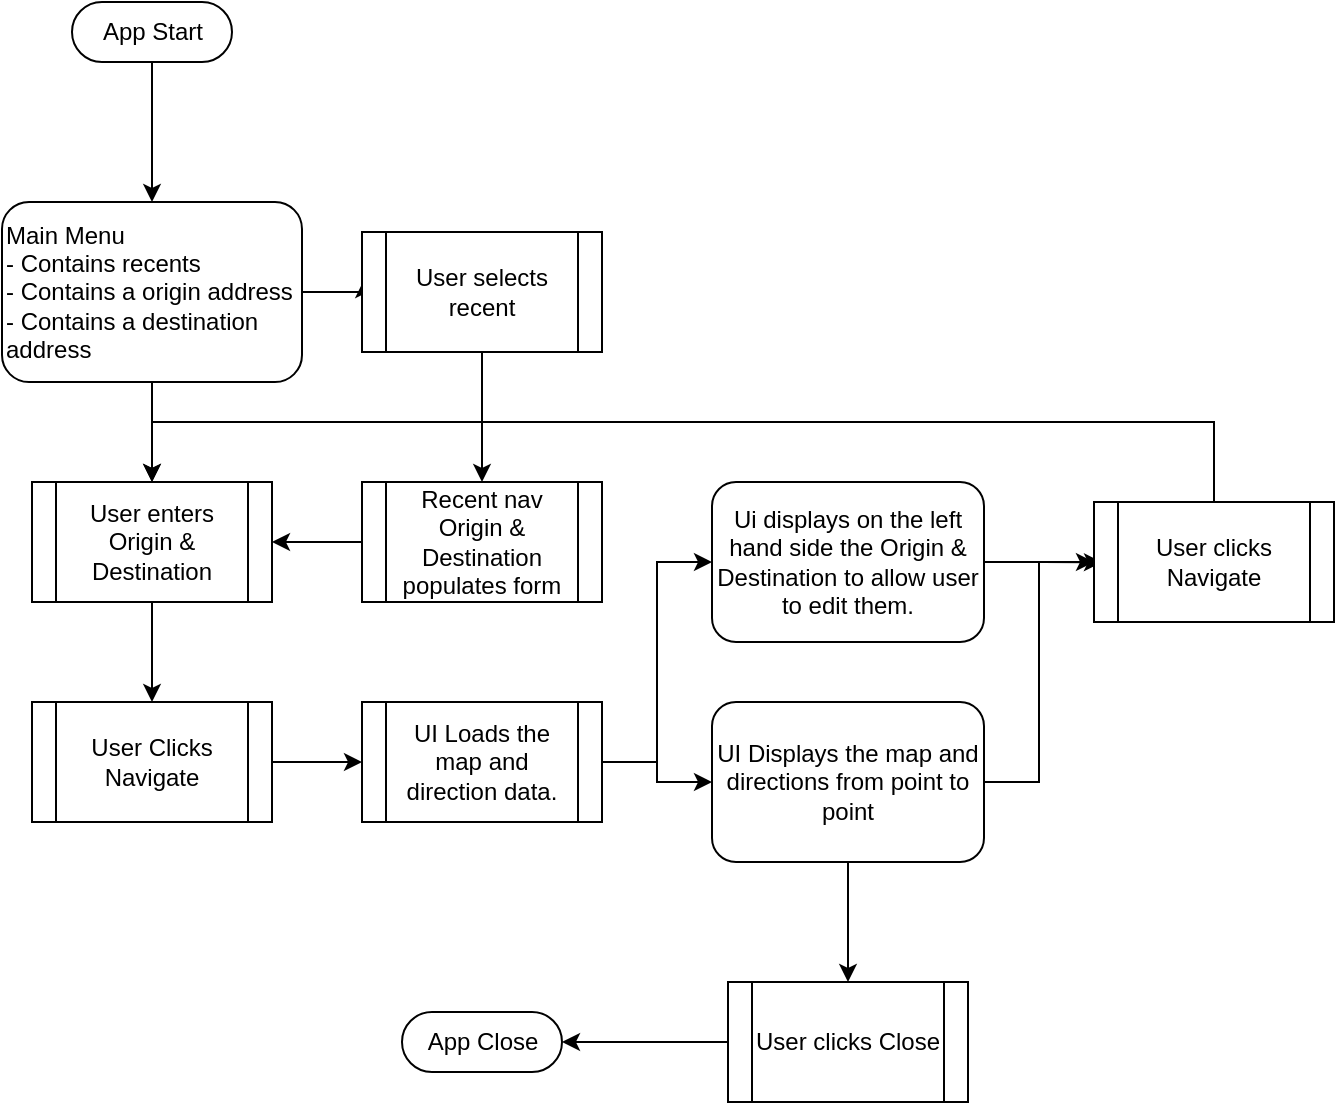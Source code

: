 <mxfile pages="1" version="11.2.2" type="github"><diagram id="JzzH4z9Q-7mGEfWwKeLK" name="Page-1"><mxGraphModel dx="546" dy="941" grid="1" gridSize="10" guides="1" tooltips="1" connect="1" arrows="1" fold="1" page="1" pageScale="1" pageWidth="850" pageHeight="1100" math="0" shadow="0"><root><mxCell id="0"/><mxCell id="1" parent="0"/><mxCell id="JAfFB5F-8knpY7IDH8-y-5" style="edgeStyle=orthogonalEdgeStyle;rounded=0;orthogonalLoop=1;jettySize=auto;html=1;exitX=0.5;exitY=0.5;exitDx=0;exitDy=15;exitPerimeter=0;" edge="1" parent="1" source="JAfFB5F-8knpY7IDH8-y-2" target="JAfFB5F-8knpY7IDH8-y-4"><mxGeometry relative="1" as="geometry"/></mxCell><mxCell id="JAfFB5F-8knpY7IDH8-y-2" value="App Start" style="html=1;dashed=0;whitespace=wrap;shape=mxgraph.dfd.start" vertex="1" parent="1"><mxGeometry x="45" y="20" width="80" height="30" as="geometry"/></mxCell><mxCell id="JAfFB5F-8knpY7IDH8-y-8" style="edgeStyle=orthogonalEdgeStyle;rounded=0;orthogonalLoop=1;jettySize=auto;html=1;exitX=1;exitY=0.5;exitDx=0;exitDy=0;entryX=0.008;entryY=0.4;entryDx=0;entryDy=0;entryPerimeter=0;" edge="1" parent="1" source="JAfFB5F-8knpY7IDH8-y-4" target="JAfFB5F-8knpY7IDH8-y-7"><mxGeometry relative="1" as="geometry"/></mxCell><mxCell id="JAfFB5F-8knpY7IDH8-y-10" style="edgeStyle=orthogonalEdgeStyle;rounded=0;orthogonalLoop=1;jettySize=auto;html=1;exitX=0.5;exitY=1;exitDx=0;exitDy=0;entryX=0.5;entryY=0;entryDx=0;entryDy=0;" edge="1" parent="1" source="JAfFB5F-8knpY7IDH8-y-4" target="JAfFB5F-8knpY7IDH8-y-9"><mxGeometry relative="1" as="geometry"/></mxCell><mxCell id="JAfFB5F-8knpY7IDH8-y-4" value="&lt;div&gt;Main Menu&lt;/div&gt;&lt;div align=&quot;left&quot;&gt;- Contains recents&lt;/div&gt;&lt;div align=&quot;left&quot;&gt;- Contains a origin address&lt;/div&gt;&lt;div align=&quot;left&quot;&gt;- Contains a destination address&lt;br&gt;&lt;/div&gt;" style="rounded=1;whiteSpace=wrap;html=1;align=left;" vertex="1" parent="1"><mxGeometry x="10" y="120" width="150" height="90" as="geometry"/></mxCell><mxCell id="JAfFB5F-8knpY7IDH8-y-12" style="edgeStyle=orthogonalEdgeStyle;rounded=0;orthogonalLoop=1;jettySize=auto;html=1;exitX=0.5;exitY=1;exitDx=0;exitDy=0;entryX=0.5;entryY=0;entryDx=0;entryDy=0;" edge="1" parent="1" source="JAfFB5F-8knpY7IDH8-y-7" target="JAfFB5F-8knpY7IDH8-y-11"><mxGeometry relative="1" as="geometry"/></mxCell><mxCell id="JAfFB5F-8knpY7IDH8-y-7" value="User selects recent" style="shape=process;whiteSpace=wrap;html=1;backgroundOutline=1;" vertex="1" parent="1"><mxGeometry x="190" y="135" width="120" height="60" as="geometry"/></mxCell><mxCell id="JAfFB5F-8knpY7IDH8-y-15" style="edgeStyle=orthogonalEdgeStyle;rounded=0;orthogonalLoop=1;jettySize=auto;html=1;exitX=0.5;exitY=1;exitDx=0;exitDy=0;" edge="1" parent="1" source="JAfFB5F-8knpY7IDH8-y-9" target="JAfFB5F-8knpY7IDH8-y-14"><mxGeometry relative="1" as="geometry"/></mxCell><mxCell id="JAfFB5F-8knpY7IDH8-y-9" value="User enters Origin &amp;amp; Destination" style="shape=process;whiteSpace=wrap;html=1;backgroundOutline=1;" vertex="1" parent="1"><mxGeometry x="25" y="260" width="120" height="60" as="geometry"/></mxCell><mxCell id="JAfFB5F-8knpY7IDH8-y-13" style="edgeStyle=orthogonalEdgeStyle;rounded=0;orthogonalLoop=1;jettySize=auto;html=1;exitX=0;exitY=0.5;exitDx=0;exitDy=0;entryX=1;entryY=0.5;entryDx=0;entryDy=0;" edge="1" parent="1" source="JAfFB5F-8knpY7IDH8-y-11" target="JAfFB5F-8knpY7IDH8-y-9"><mxGeometry relative="1" as="geometry"/></mxCell><mxCell id="JAfFB5F-8knpY7IDH8-y-11" value="Recent nav Origin &amp;amp; Destination populates form" style="shape=process;whiteSpace=wrap;html=1;backgroundOutline=1;" vertex="1" parent="1"><mxGeometry x="190" y="260" width="120" height="60" as="geometry"/></mxCell><mxCell id="JAfFB5F-8knpY7IDH8-y-17" style="edgeStyle=orthogonalEdgeStyle;rounded=0;orthogonalLoop=1;jettySize=auto;html=1;exitX=1;exitY=0.5;exitDx=0;exitDy=0;entryX=0;entryY=0.5;entryDx=0;entryDy=0;" edge="1" parent="1" source="JAfFB5F-8knpY7IDH8-y-14" target="JAfFB5F-8knpY7IDH8-y-16"><mxGeometry relative="1" as="geometry"/></mxCell><mxCell id="JAfFB5F-8knpY7IDH8-y-14" value="User Clicks Navigate" style="shape=process;whiteSpace=wrap;html=1;backgroundOutline=1;" vertex="1" parent="1"><mxGeometry x="25" y="370" width="120" height="60" as="geometry"/></mxCell><mxCell id="FO2xtscgKG1N3rfQW_-e-3" style="edgeStyle=orthogonalEdgeStyle;rounded=0;orthogonalLoop=1;jettySize=auto;html=1;exitX=1;exitY=0.5;exitDx=0;exitDy=0;entryX=0;entryY=0.5;entryDx=0;entryDy=0;" edge="1" parent="1" source="JAfFB5F-8knpY7IDH8-y-16" target="FO2xtscgKG1N3rfQW_-e-2"><mxGeometry relative="1" as="geometry"/></mxCell><mxCell id="FO2xtscgKG1N3rfQW_-e-6" style="edgeStyle=orthogonalEdgeStyle;rounded=0;orthogonalLoop=1;jettySize=auto;html=1;exitX=1;exitY=0.5;exitDx=0;exitDy=0;entryX=0;entryY=0.5;entryDx=0;entryDy=0;" edge="1" parent="1" source="JAfFB5F-8knpY7IDH8-y-16" target="FO2xtscgKG1N3rfQW_-e-5"><mxGeometry relative="1" as="geometry"/></mxCell><mxCell id="JAfFB5F-8knpY7IDH8-y-16" value="UI Loads the map and direction data." style="shape=process;whiteSpace=wrap;html=1;backgroundOutline=1;" vertex="1" parent="1"><mxGeometry x="190" y="370" width="120" height="60" as="geometry"/></mxCell><mxCell id="FO2xtscgKG1N3rfQW_-e-8" style="edgeStyle=orthogonalEdgeStyle;rounded=0;orthogonalLoop=1;jettySize=auto;html=1;exitX=1;exitY=0.5;exitDx=0;exitDy=0;entryX=0;entryY=0.5;entryDx=0;entryDy=0;" edge="1" parent="1" source="FO2xtscgKG1N3rfQW_-e-2" target="FO2xtscgKG1N3rfQW_-e-7"><mxGeometry relative="1" as="geometry"/></mxCell><mxCell id="FO2xtscgKG1N3rfQW_-e-12" style="edgeStyle=orthogonalEdgeStyle;rounded=0;orthogonalLoop=1;jettySize=auto;html=1;exitX=0.5;exitY=1;exitDx=0;exitDy=0;" edge="1" parent="1" source="FO2xtscgKG1N3rfQW_-e-2" target="FO2xtscgKG1N3rfQW_-e-11"><mxGeometry relative="1" as="geometry"/></mxCell><mxCell id="FO2xtscgKG1N3rfQW_-e-2" value="UI Displays the map and directions from point to point" style="rounded=1;whiteSpace=wrap;html=1;" vertex="1" parent="1"><mxGeometry x="365" y="370" width="136" height="80" as="geometry"/></mxCell><mxCell id="FO2xtscgKG1N3rfQW_-e-9" style="edgeStyle=orthogonalEdgeStyle;rounded=0;orthogonalLoop=1;jettySize=auto;html=1;exitX=1;exitY=0.5;exitDx=0;exitDy=0;" edge="1" parent="1" source="FO2xtscgKG1N3rfQW_-e-5"><mxGeometry relative="1" as="geometry"><mxPoint x="560" y="300.176" as="targetPoint"/></mxGeometry></mxCell><mxCell id="FO2xtscgKG1N3rfQW_-e-5" value="Ui displays on the left hand side the Origin &amp;amp; Destination to allow user to edit them." style="rounded=1;whiteSpace=wrap;html=1;" vertex="1" parent="1"><mxGeometry x="365" y="260" width="136" height="80" as="geometry"/></mxCell><mxCell id="FO2xtscgKG1N3rfQW_-e-10" style="edgeStyle=orthogonalEdgeStyle;rounded=0;orthogonalLoop=1;jettySize=auto;html=1;exitX=0.5;exitY=0;exitDx=0;exitDy=0;entryX=0.5;entryY=0;entryDx=0;entryDy=0;" edge="1" parent="1" source="FO2xtscgKG1N3rfQW_-e-7" target="JAfFB5F-8knpY7IDH8-y-9"><mxGeometry relative="1" as="geometry"><Array as="points"><mxPoint x="616" y="230"/><mxPoint x="85" y="230"/></Array></mxGeometry></mxCell><mxCell id="FO2xtscgKG1N3rfQW_-e-7" value="User clicks Navigate" style="shape=process;whiteSpace=wrap;html=1;backgroundOutline=1;" vertex="1" parent="1"><mxGeometry x="556" y="270" width="120" height="60" as="geometry"/></mxCell><mxCell id="FO2xtscgKG1N3rfQW_-e-14" style="edgeStyle=orthogonalEdgeStyle;rounded=0;orthogonalLoop=1;jettySize=auto;html=1;exitX=0;exitY=0.5;exitDx=0;exitDy=0;" edge="1" parent="1" source="FO2xtscgKG1N3rfQW_-e-11" target="FO2xtscgKG1N3rfQW_-e-13"><mxGeometry relative="1" as="geometry"/></mxCell><mxCell id="FO2xtscgKG1N3rfQW_-e-11" value="User clicks Close" style="shape=process;whiteSpace=wrap;html=1;backgroundOutline=1;" vertex="1" parent="1"><mxGeometry x="373" y="510" width="120" height="60" as="geometry"/></mxCell><mxCell id="FO2xtscgKG1N3rfQW_-e-13" value="App Close" style="html=1;dashed=0;whitespace=wrap;shape=mxgraph.dfd.start" vertex="1" parent="1"><mxGeometry x="210" y="525" width="80" height="30" as="geometry"/></mxCell></root></mxGraphModel></diagram></mxfile>
